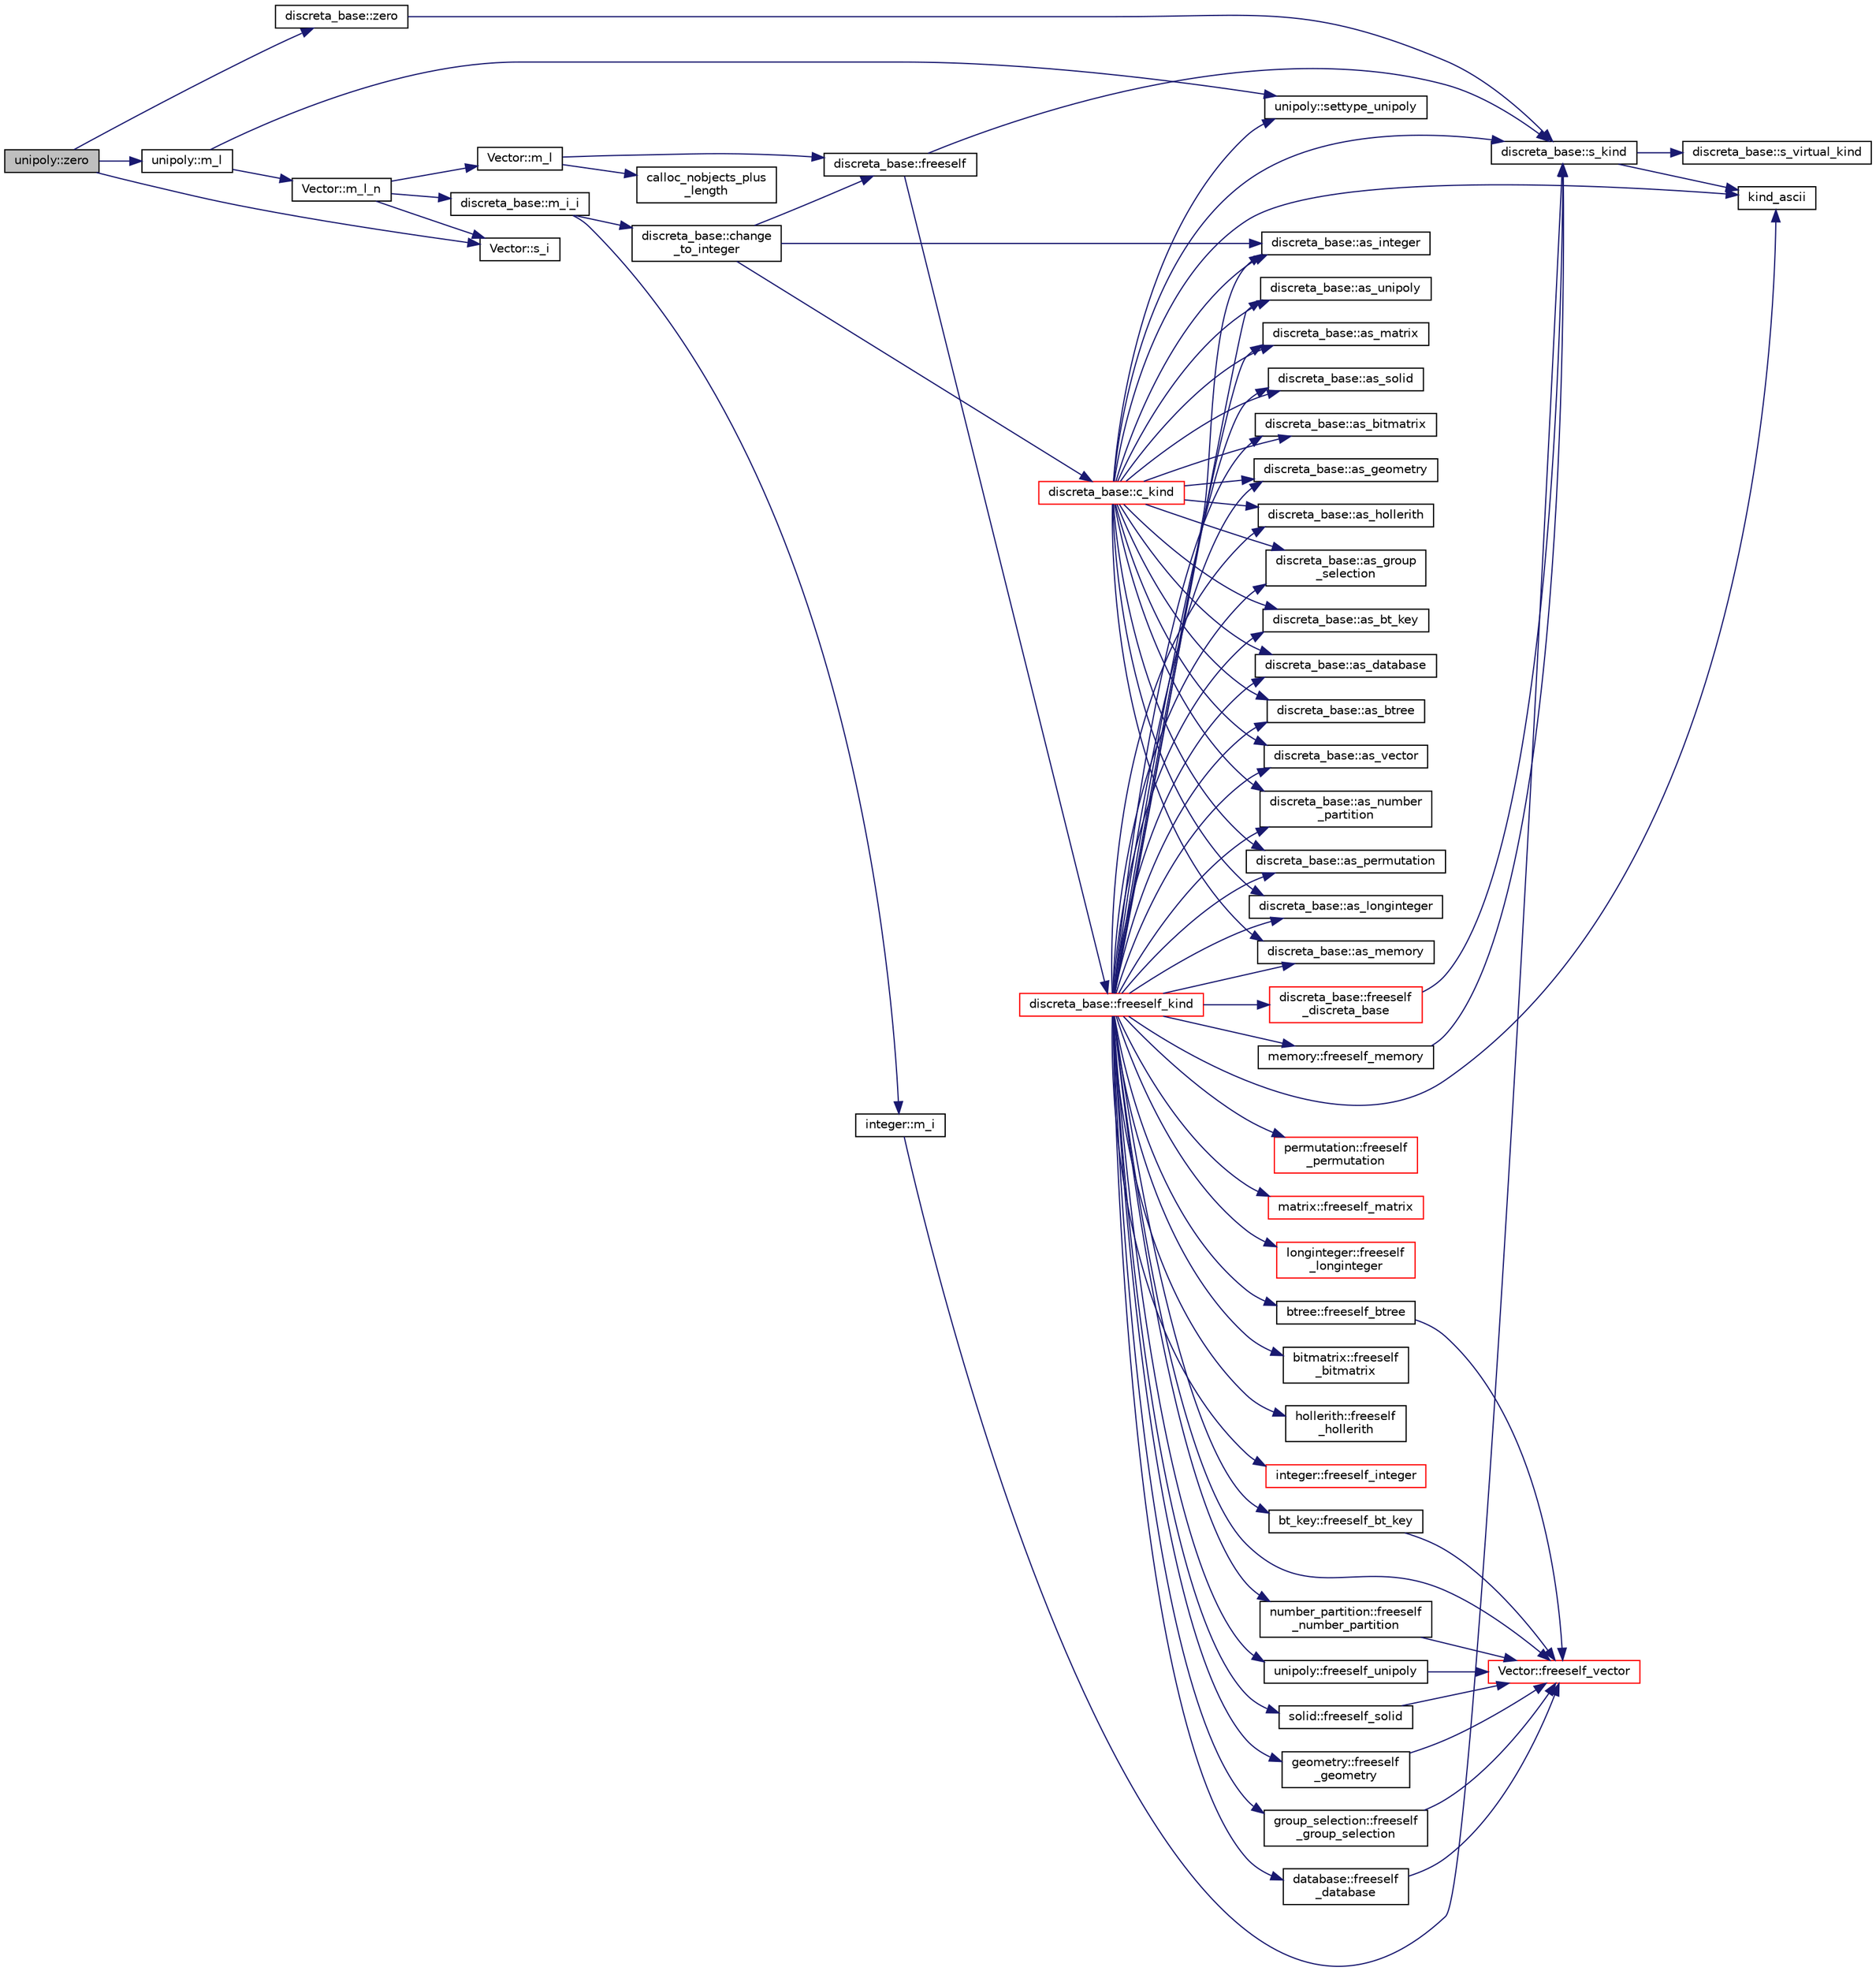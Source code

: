 digraph "unipoly::zero"
{
  edge [fontname="Helvetica",fontsize="10",labelfontname="Helvetica",labelfontsize="10"];
  node [fontname="Helvetica",fontsize="10",shape=record];
  rankdir="LR";
  Node2941 [label="unipoly::zero",height=0.2,width=0.4,color="black", fillcolor="grey75", style="filled", fontcolor="black"];
  Node2941 -> Node2942 [color="midnightblue",fontsize="10",style="solid",fontname="Helvetica"];
  Node2942 [label="unipoly::m_l",height=0.2,width=0.4,color="black", fillcolor="white", style="filled",URL="$d1/d89/classunipoly.html#a776ccf5b98954c5212b684944ab5d725"];
  Node2942 -> Node2943 [color="midnightblue",fontsize="10",style="solid",fontname="Helvetica"];
  Node2943 [label="Vector::m_l_n",height=0.2,width=0.4,color="black", fillcolor="white", style="filled",URL="$d5/db2/class_vector.html#a5c7c126e6266ecdc832c5ce5bc1cca2f"];
  Node2943 -> Node2944 [color="midnightblue",fontsize="10",style="solid",fontname="Helvetica"];
  Node2944 [label="Vector::m_l",height=0.2,width=0.4,color="black", fillcolor="white", style="filled",URL="$d5/db2/class_vector.html#a00f5520c2a6b4f5282a1a8bcf8ea74eb"];
  Node2944 -> Node2945 [color="midnightblue",fontsize="10",style="solid",fontname="Helvetica"];
  Node2945 [label="discreta_base::freeself",height=0.2,width=0.4,color="black", fillcolor="white", style="filled",URL="$d7/d71/classdiscreta__base.html#a9a3c9501a562293b5667c11b9174d6e5"];
  Node2945 -> Node2946 [color="midnightblue",fontsize="10",style="solid",fontname="Helvetica"];
  Node2946 [label="discreta_base::freeself_kind",height=0.2,width=0.4,color="red", fillcolor="white", style="filled",URL="$d7/d71/classdiscreta__base.html#a63a23ada2165b3838fab719ed458cec8"];
  Node2946 -> Node2947 [color="midnightblue",fontsize="10",style="solid",fontname="Helvetica"];
  Node2947 [label="discreta_base::freeself\l_discreta_base",height=0.2,width=0.4,color="red", fillcolor="white", style="filled",URL="$d7/d71/classdiscreta__base.html#a8b1ec2cee4566034441e066dc2c027db"];
  Node2947 -> Node2948 [color="midnightblue",fontsize="10",style="solid",fontname="Helvetica"];
  Node2948 [label="discreta_base::s_kind",height=0.2,width=0.4,color="black", fillcolor="white", style="filled",URL="$d7/d71/classdiscreta__base.html#a8a830025c74adbbc3362418a7c2ba157"];
  Node2948 -> Node2949 [color="midnightblue",fontsize="10",style="solid",fontname="Helvetica"];
  Node2949 [label="discreta_base::s_virtual_kind",height=0.2,width=0.4,color="black", fillcolor="white", style="filled",URL="$d7/d71/classdiscreta__base.html#a52778a6d6943a468be083d0785d418fb"];
  Node2948 -> Node2950 [color="midnightblue",fontsize="10",style="solid",fontname="Helvetica"];
  Node2950 [label="kind_ascii",height=0.2,width=0.4,color="black", fillcolor="white", style="filled",URL="$d9/d60/discreta_8h.html#ad0ce825a9f29bc6cec27e1b64cfe27bf"];
  Node2946 -> Node2954 [color="midnightblue",fontsize="10",style="solid",fontname="Helvetica"];
  Node2954 [label="discreta_base::as_integer",height=0.2,width=0.4,color="black", fillcolor="white", style="filled",URL="$d7/d71/classdiscreta__base.html#a00d7691eaf874fd283d942692fe8dd26"];
  Node2946 -> Node2955 [color="midnightblue",fontsize="10",style="solid",fontname="Helvetica"];
  Node2955 [label="integer::freeself_integer",height=0.2,width=0.4,color="red", fillcolor="white", style="filled",URL="$d0/de5/classinteger.html#a02eb557612c9db1820dd75a77151edc0"];
  Node2946 -> Node2956 [color="midnightblue",fontsize="10",style="solid",fontname="Helvetica"];
  Node2956 [label="discreta_base::as_vector",height=0.2,width=0.4,color="black", fillcolor="white", style="filled",URL="$d7/d71/classdiscreta__base.html#a7bdd6cae39c380b128ee9e17e42cf020"];
  Node2946 -> Node2957 [color="midnightblue",fontsize="10",style="solid",fontname="Helvetica"];
  Node2957 [label="Vector::freeself_vector",height=0.2,width=0.4,color="red", fillcolor="white", style="filled",URL="$d5/db2/class_vector.html#ad55c58937ca8fb342247a2c0fb572d20"];
  Node2946 -> Node2959 [color="midnightblue",fontsize="10",style="solid",fontname="Helvetica"];
  Node2959 [label="discreta_base::as_number\l_partition",height=0.2,width=0.4,color="black", fillcolor="white", style="filled",URL="$d7/d71/classdiscreta__base.html#a307aa09de0e925d46697707968ffab00"];
  Node2946 -> Node2960 [color="midnightblue",fontsize="10",style="solid",fontname="Helvetica"];
  Node2960 [label="number_partition::freeself\l_number_partition",height=0.2,width=0.4,color="black", fillcolor="white", style="filled",URL="$df/d50/classnumber__partition.html#aa74111c1c8cd218b654e7b7c1ca42eb5"];
  Node2960 -> Node2957 [color="midnightblue",fontsize="10",style="solid",fontname="Helvetica"];
  Node2946 -> Node2961 [color="midnightblue",fontsize="10",style="solid",fontname="Helvetica"];
  Node2961 [label="discreta_base::as_permutation",height=0.2,width=0.4,color="black", fillcolor="white", style="filled",URL="$d7/d71/classdiscreta__base.html#aa4e72f36a82984239b12ae831e131098"];
  Node2946 -> Node2962 [color="midnightblue",fontsize="10",style="solid",fontname="Helvetica"];
  Node2962 [label="permutation::freeself\l_permutation",height=0.2,width=0.4,color="red", fillcolor="white", style="filled",URL="$d0/d08/classpermutation.html#a1f86343fa765d71c976d79e5ce372c12"];
  Node2946 -> Node2963 [color="midnightblue",fontsize="10",style="solid",fontname="Helvetica"];
  Node2963 [label="discreta_base::as_matrix",height=0.2,width=0.4,color="black", fillcolor="white", style="filled",URL="$d7/d71/classdiscreta__base.html#ae4d7f56d917a4707b838fbffde6467ff"];
  Node2946 -> Node2964 [color="midnightblue",fontsize="10",style="solid",fontname="Helvetica"];
  Node2964 [label="matrix::freeself_matrix",height=0.2,width=0.4,color="red", fillcolor="white", style="filled",URL="$d1/d8d/classmatrix.html#ab47d61820499f35c15bf82fb6a3b9bd1"];
  Node2946 -> Node2966 [color="midnightblue",fontsize="10",style="solid",fontname="Helvetica"];
  Node2966 [label="discreta_base::as_longinteger",height=0.2,width=0.4,color="black", fillcolor="white", style="filled",URL="$d7/d71/classdiscreta__base.html#a20a094639eb711b10c8694c51937f7cd"];
  Node2946 -> Node2967 [color="midnightblue",fontsize="10",style="solid",fontname="Helvetica"];
  Node2967 [label="longinteger::freeself\l_longinteger",height=0.2,width=0.4,color="red", fillcolor="white", style="filled",URL="$d3/d71/classlonginteger.html#a82006f4b7c6bf897de0387497e16c219"];
  Node2946 -> Node2969 [color="midnightblue",fontsize="10",style="solid",fontname="Helvetica"];
  Node2969 [label="discreta_base::as_memory",height=0.2,width=0.4,color="black", fillcolor="white", style="filled",URL="$d7/d71/classdiscreta__base.html#ad94b2d7dce0cd4fa22db57f6e79c4bd2"];
  Node2946 -> Node2970 [color="midnightblue",fontsize="10",style="solid",fontname="Helvetica"];
  Node2970 [label="memory::freeself_memory",height=0.2,width=0.4,color="black", fillcolor="white", style="filled",URL="$d8/d99/classmemory.html#a19366f9105d79a0e818cc19255d7ef4f"];
  Node2970 -> Node2948 [color="midnightblue",fontsize="10",style="solid",fontname="Helvetica"];
  Node2946 -> Node2971 [color="midnightblue",fontsize="10",style="solid",fontname="Helvetica"];
  Node2971 [label="discreta_base::as_unipoly",height=0.2,width=0.4,color="black", fillcolor="white", style="filled",URL="$d7/d71/classdiscreta__base.html#ad50d8027f039fe5c2478cddb243adc9d"];
  Node2946 -> Node2972 [color="midnightblue",fontsize="10",style="solid",fontname="Helvetica"];
  Node2972 [label="unipoly::freeself_unipoly",height=0.2,width=0.4,color="black", fillcolor="white", style="filled",URL="$d1/d89/classunipoly.html#aad315db6c6adb555a0c63877aab7d27e"];
  Node2972 -> Node2957 [color="midnightblue",fontsize="10",style="solid",fontname="Helvetica"];
  Node2946 -> Node2973 [color="midnightblue",fontsize="10",style="solid",fontname="Helvetica"];
  Node2973 [label="discreta_base::as_solid",height=0.2,width=0.4,color="black", fillcolor="white", style="filled",URL="$d7/d71/classdiscreta__base.html#a1fc5f2b85ec97ab0a69dd64903c970a5"];
  Node2946 -> Node2974 [color="midnightblue",fontsize="10",style="solid",fontname="Helvetica"];
  Node2974 [label="solid::freeself_solid",height=0.2,width=0.4,color="black", fillcolor="white", style="filled",URL="$d8/def/classsolid.html#a84c2f0abd7b24b1cf2ccefa9c99567fe"];
  Node2974 -> Node2957 [color="midnightblue",fontsize="10",style="solid",fontname="Helvetica"];
  Node2946 -> Node2975 [color="midnightblue",fontsize="10",style="solid",fontname="Helvetica"];
  Node2975 [label="discreta_base::as_bitmatrix",height=0.2,width=0.4,color="black", fillcolor="white", style="filled",URL="$d7/d71/classdiscreta__base.html#a071ad54ea8ef6c9d1d15f532e5a76df6"];
  Node2946 -> Node2976 [color="midnightblue",fontsize="10",style="solid",fontname="Helvetica"];
  Node2976 [label="bitmatrix::freeself\l_bitmatrix",height=0.2,width=0.4,color="black", fillcolor="white", style="filled",URL="$de/dc8/classbitmatrix.html#a4b84eed56a244df63819eae6b7ba1eff"];
  Node2946 -> Node2977 [color="midnightblue",fontsize="10",style="solid",fontname="Helvetica"];
  Node2977 [label="discreta_base::as_geometry",height=0.2,width=0.4,color="black", fillcolor="white", style="filled",URL="$d7/d71/classdiscreta__base.html#a38fc7b4cdd830703e9d87354b79bc5c8"];
  Node2946 -> Node2978 [color="midnightblue",fontsize="10",style="solid",fontname="Helvetica"];
  Node2978 [label="geometry::freeself\l_geometry",height=0.2,width=0.4,color="black", fillcolor="white", style="filled",URL="$da/d44/classgeometry.html#a504b1b52d24b4ae00d9fd0b7838b57e6"];
  Node2978 -> Node2957 [color="midnightblue",fontsize="10",style="solid",fontname="Helvetica"];
  Node2946 -> Node2979 [color="midnightblue",fontsize="10",style="solid",fontname="Helvetica"];
  Node2979 [label="discreta_base::as_hollerith",height=0.2,width=0.4,color="black", fillcolor="white", style="filled",URL="$d7/d71/classdiscreta__base.html#a3e66f82711f314710107e2f29e589690"];
  Node2946 -> Node2980 [color="midnightblue",fontsize="10",style="solid",fontname="Helvetica"];
  Node2980 [label="hollerith::freeself\l_hollerith",height=0.2,width=0.4,color="black", fillcolor="white", style="filled",URL="$d8/d99/classhollerith.html#a240d1b30780c9e09323d0b3ad5e2d1f7"];
  Node2946 -> Node2981 [color="midnightblue",fontsize="10",style="solid",fontname="Helvetica"];
  Node2981 [label="discreta_base::as_group\l_selection",height=0.2,width=0.4,color="black", fillcolor="white", style="filled",URL="$d7/d71/classdiscreta__base.html#aae1bac4883c567718bef9fb610abbdc8"];
  Node2946 -> Node2982 [color="midnightblue",fontsize="10",style="solid",fontname="Helvetica"];
  Node2982 [label="group_selection::freeself\l_group_selection",height=0.2,width=0.4,color="black", fillcolor="white", style="filled",URL="$d6/db0/classgroup__selection.html#a778b1a466858bf7f90516eeba1795798"];
  Node2982 -> Node2957 [color="midnightblue",fontsize="10",style="solid",fontname="Helvetica"];
  Node2946 -> Node2983 [color="midnightblue",fontsize="10",style="solid",fontname="Helvetica"];
  Node2983 [label="discreta_base::as_bt_key",height=0.2,width=0.4,color="black", fillcolor="white", style="filled",URL="$d7/d71/classdiscreta__base.html#a2734c6e08dca17cf6588bd5064ec1b9f"];
  Node2946 -> Node2984 [color="midnightblue",fontsize="10",style="solid",fontname="Helvetica"];
  Node2984 [label="bt_key::freeself_bt_key",height=0.2,width=0.4,color="black", fillcolor="white", style="filled",URL="$d1/de5/classbt__key.html#aad1f5a9b943d3ae072f1d09a9bb126c6"];
  Node2984 -> Node2957 [color="midnightblue",fontsize="10",style="solid",fontname="Helvetica"];
  Node2946 -> Node2985 [color="midnightblue",fontsize="10",style="solid",fontname="Helvetica"];
  Node2985 [label="discreta_base::as_database",height=0.2,width=0.4,color="black", fillcolor="white", style="filled",URL="$d7/d71/classdiscreta__base.html#ab055d39d58210a2b03ba3d33703b09a9"];
  Node2946 -> Node2986 [color="midnightblue",fontsize="10",style="solid",fontname="Helvetica"];
  Node2986 [label="database::freeself\l_database",height=0.2,width=0.4,color="black", fillcolor="white", style="filled",URL="$db/d72/classdatabase.html#a4dc263211f9b364e4fa733c8cf53e066"];
  Node2986 -> Node2957 [color="midnightblue",fontsize="10",style="solid",fontname="Helvetica"];
  Node2946 -> Node2987 [color="midnightblue",fontsize="10",style="solid",fontname="Helvetica"];
  Node2987 [label="discreta_base::as_btree",height=0.2,width=0.4,color="black", fillcolor="white", style="filled",URL="$d7/d71/classdiscreta__base.html#a78e76674cef2ec113c17989c11288778"];
  Node2946 -> Node2988 [color="midnightblue",fontsize="10",style="solid",fontname="Helvetica"];
  Node2988 [label="btree::freeself_btree",height=0.2,width=0.4,color="black", fillcolor="white", style="filled",URL="$dd/db0/classbtree.html#af866a69c5f887781efdcd491d71f2c28"];
  Node2988 -> Node2957 [color="midnightblue",fontsize="10",style="solid",fontname="Helvetica"];
  Node2946 -> Node2950 [color="midnightblue",fontsize="10",style="solid",fontname="Helvetica"];
  Node2945 -> Node2948 [color="midnightblue",fontsize="10",style="solid",fontname="Helvetica"];
  Node2944 -> Node2993 [color="midnightblue",fontsize="10",style="solid",fontname="Helvetica"];
  Node2993 [label="calloc_nobjects_plus\l_length",height=0.2,width=0.4,color="black", fillcolor="white", style="filled",URL="$d9/d60/discreta_8h.html#a71599d54c8c17dfa065a363f5cdd0aa4"];
  Node2943 -> Node2994 [color="midnightblue",fontsize="10",style="solid",fontname="Helvetica"];
  Node2994 [label="Vector::s_i",height=0.2,width=0.4,color="black", fillcolor="white", style="filled",URL="$d5/db2/class_vector.html#a1c4fe1752523df8119f70dd550244871"];
  Node2943 -> Node2995 [color="midnightblue",fontsize="10",style="solid",fontname="Helvetica"];
  Node2995 [label="discreta_base::m_i_i",height=0.2,width=0.4,color="black", fillcolor="white", style="filled",URL="$d7/d71/classdiscreta__base.html#aa231464a9d4bc233f66608021c9ad997"];
  Node2995 -> Node2996 [color="midnightblue",fontsize="10",style="solid",fontname="Helvetica"];
  Node2996 [label="discreta_base::change\l_to_integer",height=0.2,width=0.4,color="black", fillcolor="white", style="filled",URL="$d7/d71/classdiscreta__base.html#a58a5a5bd8f8e6f2dd7b4483b66dc7bb9"];
  Node2996 -> Node2945 [color="midnightblue",fontsize="10",style="solid",fontname="Helvetica"];
  Node2996 -> Node2997 [color="midnightblue",fontsize="10",style="solid",fontname="Helvetica"];
  Node2997 [label="discreta_base::c_kind",height=0.2,width=0.4,color="red", fillcolor="white", style="filled",URL="$d7/d71/classdiscreta__base.html#adc2ff61589c2d083688e7a43f333cb62"];
  Node2997 -> Node2954 [color="midnightblue",fontsize="10",style="solid",fontname="Helvetica"];
  Node2997 -> Node2956 [color="midnightblue",fontsize="10",style="solid",fontname="Helvetica"];
  Node2997 -> Node2959 [color="midnightblue",fontsize="10",style="solid",fontname="Helvetica"];
  Node2997 -> Node2961 [color="midnightblue",fontsize="10",style="solid",fontname="Helvetica"];
  Node2997 -> Node2963 [color="midnightblue",fontsize="10",style="solid",fontname="Helvetica"];
  Node2997 -> Node2966 [color="midnightblue",fontsize="10",style="solid",fontname="Helvetica"];
  Node2997 -> Node2969 [color="midnightblue",fontsize="10",style="solid",fontname="Helvetica"];
  Node2997 -> Node2971 [color="midnightblue",fontsize="10",style="solid",fontname="Helvetica"];
  Node2997 -> Node3006 [color="midnightblue",fontsize="10",style="solid",fontname="Helvetica"];
  Node3006 [label="unipoly::settype_unipoly",height=0.2,width=0.4,color="black", fillcolor="white", style="filled",URL="$d1/d89/classunipoly.html#a8db854fcc85c5e1150b1f1b1c005c95b"];
  Node2997 -> Node2973 [color="midnightblue",fontsize="10",style="solid",fontname="Helvetica"];
  Node2997 -> Node2975 [color="midnightblue",fontsize="10",style="solid",fontname="Helvetica"];
  Node2997 -> Node2977 [color="midnightblue",fontsize="10",style="solid",fontname="Helvetica"];
  Node2997 -> Node2979 [color="midnightblue",fontsize="10",style="solid",fontname="Helvetica"];
  Node2997 -> Node2981 [color="midnightblue",fontsize="10",style="solid",fontname="Helvetica"];
  Node2997 -> Node2983 [color="midnightblue",fontsize="10",style="solid",fontname="Helvetica"];
  Node2997 -> Node2985 [color="midnightblue",fontsize="10",style="solid",fontname="Helvetica"];
  Node2997 -> Node2987 [color="midnightblue",fontsize="10",style="solid",fontname="Helvetica"];
  Node2997 -> Node2950 [color="midnightblue",fontsize="10",style="solid",fontname="Helvetica"];
  Node2997 -> Node2948 [color="midnightblue",fontsize="10",style="solid",fontname="Helvetica"];
  Node2996 -> Node2954 [color="midnightblue",fontsize="10",style="solid",fontname="Helvetica"];
  Node2995 -> Node3019 [color="midnightblue",fontsize="10",style="solid",fontname="Helvetica"];
  Node3019 [label="integer::m_i",height=0.2,width=0.4,color="black", fillcolor="white", style="filled",URL="$d0/de5/classinteger.html#a869091f0a0f35f5354c8c4a70250e8a9"];
  Node3019 -> Node2948 [color="midnightblue",fontsize="10",style="solid",fontname="Helvetica"];
  Node2942 -> Node3006 [color="midnightblue",fontsize="10",style="solid",fontname="Helvetica"];
  Node2941 -> Node2994 [color="midnightblue",fontsize="10",style="solid",fontname="Helvetica"];
  Node2941 -> Node3020 [color="midnightblue",fontsize="10",style="solid",fontname="Helvetica"];
  Node3020 [label="discreta_base::zero",height=0.2,width=0.4,color="black", fillcolor="white", style="filled",URL="$d7/d71/classdiscreta__base.html#a424aa44bbb6ca48d30ad1087dbd6f210"];
  Node3020 -> Node2948 [color="midnightblue",fontsize="10",style="solid",fontname="Helvetica"];
}
